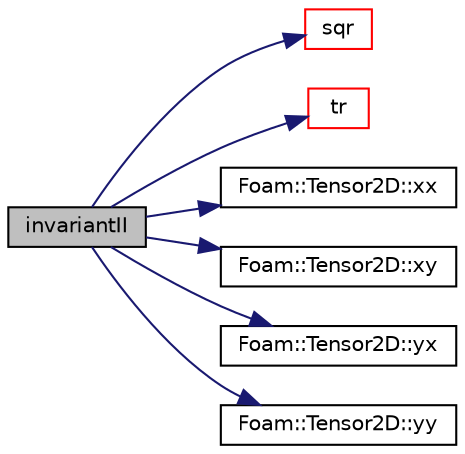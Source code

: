 digraph "invariantII"
{
  bgcolor="transparent";
  edge [fontname="Helvetica",fontsize="10",labelfontname="Helvetica",labelfontsize="10"];
  node [fontname="Helvetica",fontsize="10",shape=record];
  rankdir="LR";
  Node141855 [label="invariantII",height=0.2,width=0.4,color="black", fillcolor="grey75", style="filled", fontcolor="black"];
  Node141855 -> Node141856 [color="midnightblue",fontsize="10",style="solid",fontname="Helvetica"];
  Node141856 [label="sqr",height=0.2,width=0.4,color="red",URL="$a21851.html#a277dc11c581d53826ab5090b08f3b17b"];
  Node141855 -> Node141860 [color="midnightblue",fontsize="10",style="solid",fontname="Helvetica"];
  Node141860 [label="tr",height=0.2,width=0.4,color="red",URL="$a21851.html#a16888f82e1accdb4c88dc9573a1dd02e"];
  Node141855 -> Node141861 [color="midnightblue",fontsize="10",style="solid",fontname="Helvetica"];
  Node141861 [label="Foam::Tensor2D::xx",height=0.2,width=0.4,color="black",URL="$a29701.html#a1b97c7c1ed81b4fb23da8dcb71a8cd2a"];
  Node141855 -> Node141862 [color="midnightblue",fontsize="10",style="solid",fontname="Helvetica"];
  Node141862 [label="Foam::Tensor2D::xy",height=0.2,width=0.4,color="black",URL="$a29701.html#aab470ae2a5eeac8c33a7b6abac6b39b3"];
  Node141855 -> Node141863 [color="midnightblue",fontsize="10",style="solid",fontname="Helvetica"];
  Node141863 [label="Foam::Tensor2D::yx",height=0.2,width=0.4,color="black",URL="$a29701.html#a217bb42e2157c7914d7ebb0ffb730b7d"];
  Node141855 -> Node141864 [color="midnightblue",fontsize="10",style="solid",fontname="Helvetica"];
  Node141864 [label="Foam::Tensor2D::yy",height=0.2,width=0.4,color="black",URL="$a29701.html#aba9d77023a5662b9c2d3639d5de555a0"];
}
